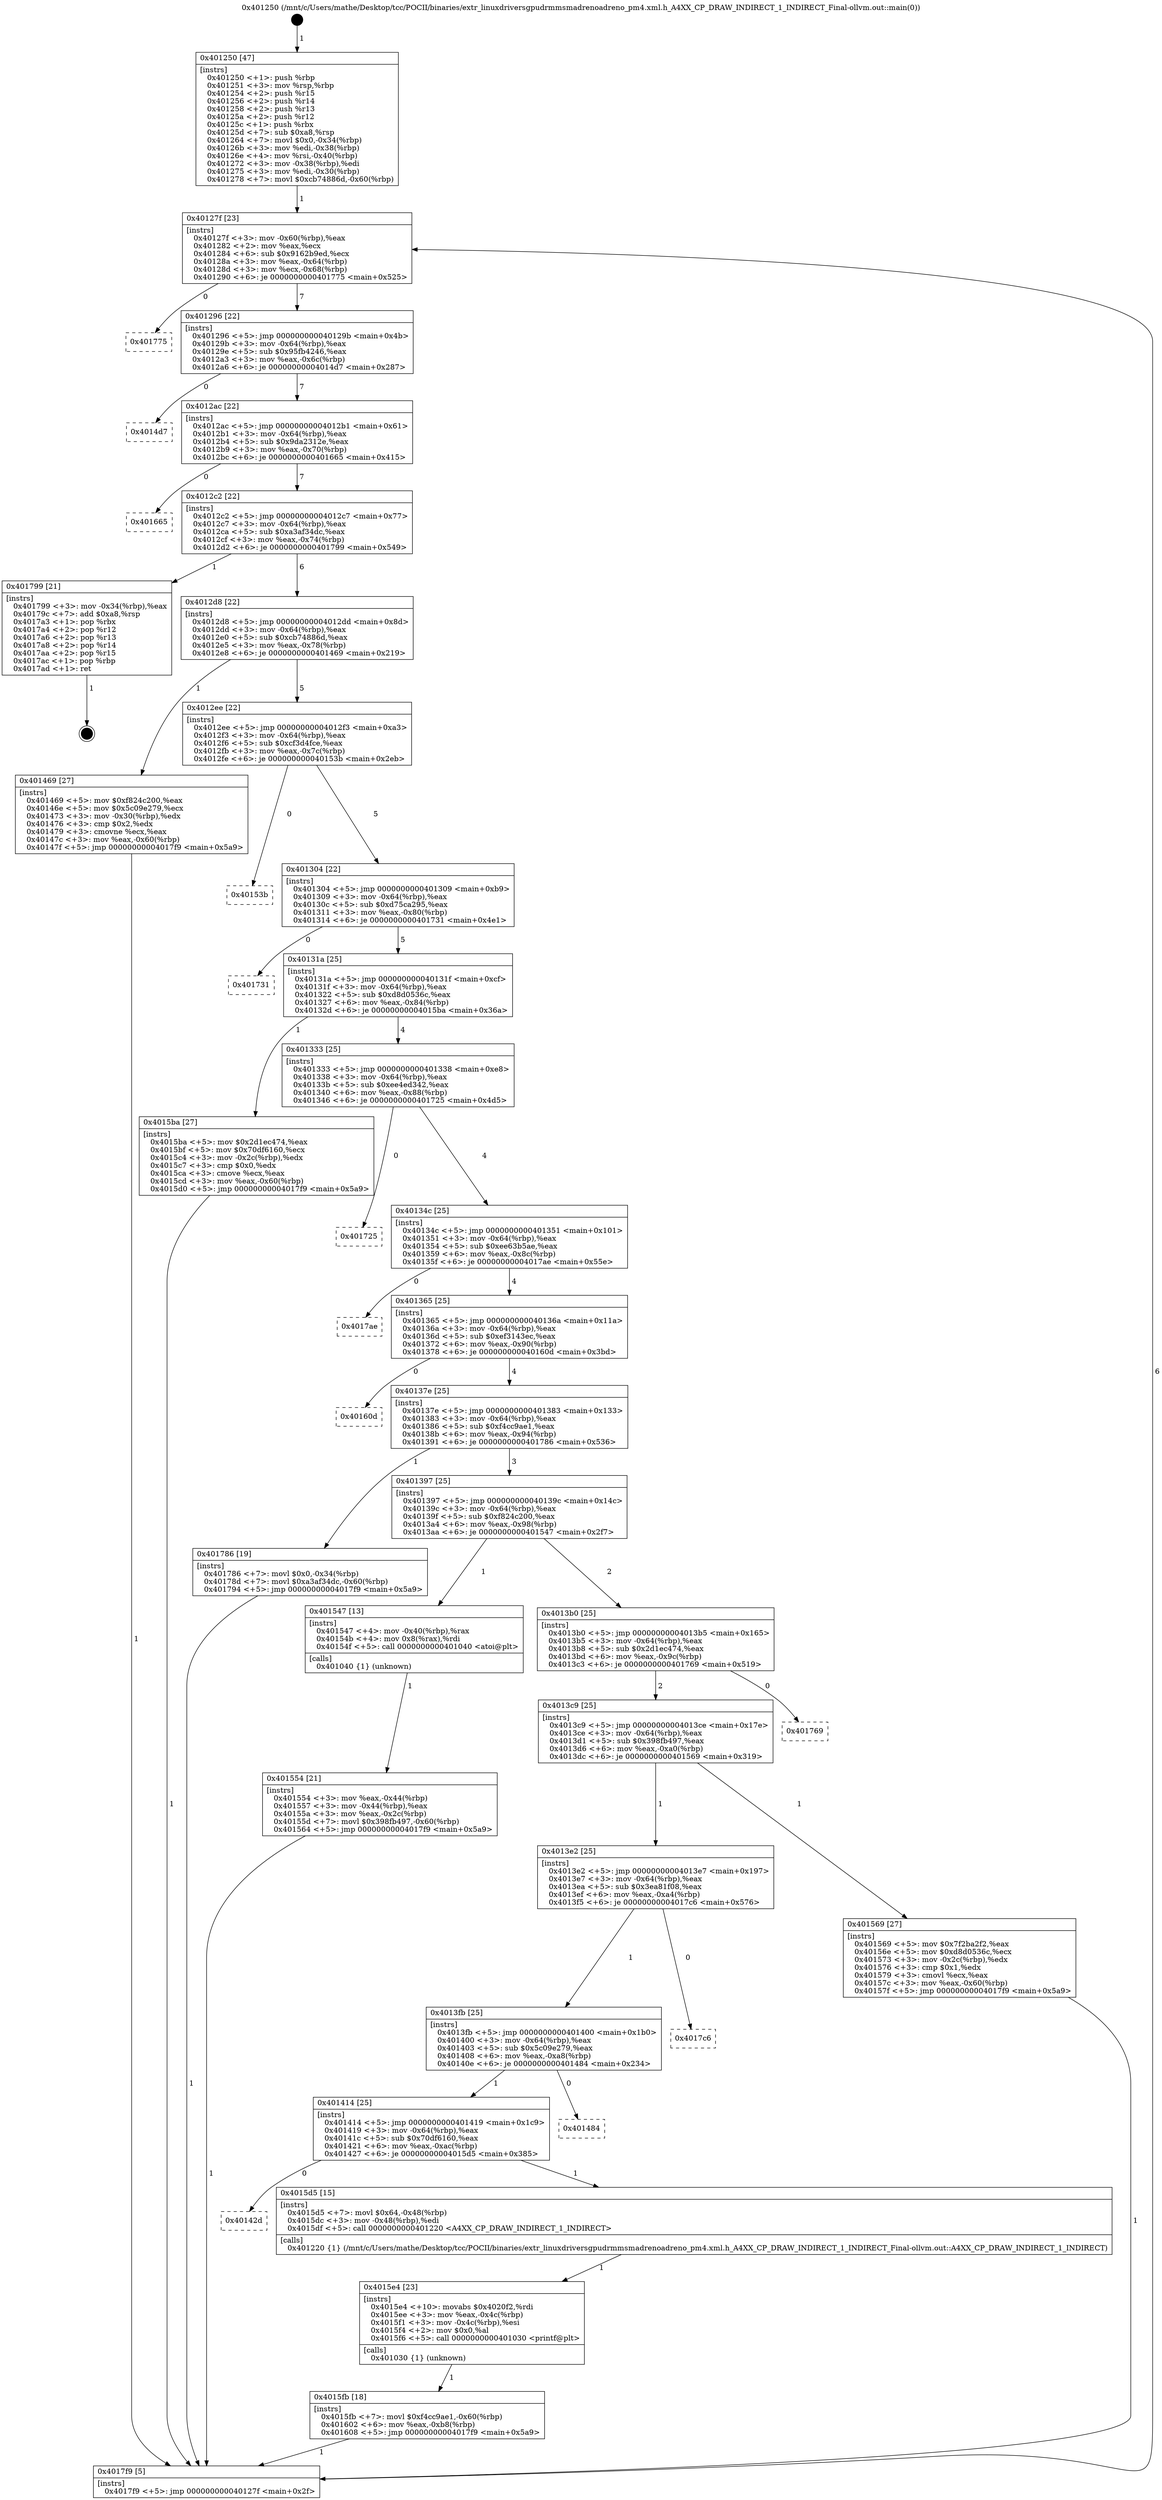 digraph "0x401250" {
  label = "0x401250 (/mnt/c/Users/mathe/Desktop/tcc/POCII/binaries/extr_linuxdriversgpudrmmsmadrenoadreno_pm4.xml.h_A4XX_CP_DRAW_INDIRECT_1_INDIRECT_Final-ollvm.out::main(0))"
  labelloc = "t"
  node[shape=record]

  Entry [label="",width=0.3,height=0.3,shape=circle,fillcolor=black,style=filled]
  "0x40127f" [label="{
     0x40127f [23]\l
     | [instrs]\l
     &nbsp;&nbsp;0x40127f \<+3\>: mov -0x60(%rbp),%eax\l
     &nbsp;&nbsp;0x401282 \<+2\>: mov %eax,%ecx\l
     &nbsp;&nbsp;0x401284 \<+6\>: sub $0x9162b9ed,%ecx\l
     &nbsp;&nbsp;0x40128a \<+3\>: mov %eax,-0x64(%rbp)\l
     &nbsp;&nbsp;0x40128d \<+3\>: mov %ecx,-0x68(%rbp)\l
     &nbsp;&nbsp;0x401290 \<+6\>: je 0000000000401775 \<main+0x525\>\l
  }"]
  "0x401775" [label="{
     0x401775\l
  }", style=dashed]
  "0x401296" [label="{
     0x401296 [22]\l
     | [instrs]\l
     &nbsp;&nbsp;0x401296 \<+5\>: jmp 000000000040129b \<main+0x4b\>\l
     &nbsp;&nbsp;0x40129b \<+3\>: mov -0x64(%rbp),%eax\l
     &nbsp;&nbsp;0x40129e \<+5\>: sub $0x95fb4246,%eax\l
     &nbsp;&nbsp;0x4012a3 \<+3\>: mov %eax,-0x6c(%rbp)\l
     &nbsp;&nbsp;0x4012a6 \<+6\>: je 00000000004014d7 \<main+0x287\>\l
  }"]
  Exit [label="",width=0.3,height=0.3,shape=circle,fillcolor=black,style=filled,peripheries=2]
  "0x4014d7" [label="{
     0x4014d7\l
  }", style=dashed]
  "0x4012ac" [label="{
     0x4012ac [22]\l
     | [instrs]\l
     &nbsp;&nbsp;0x4012ac \<+5\>: jmp 00000000004012b1 \<main+0x61\>\l
     &nbsp;&nbsp;0x4012b1 \<+3\>: mov -0x64(%rbp),%eax\l
     &nbsp;&nbsp;0x4012b4 \<+5\>: sub $0x9da2312e,%eax\l
     &nbsp;&nbsp;0x4012b9 \<+3\>: mov %eax,-0x70(%rbp)\l
     &nbsp;&nbsp;0x4012bc \<+6\>: je 0000000000401665 \<main+0x415\>\l
  }"]
  "0x4015fb" [label="{
     0x4015fb [18]\l
     | [instrs]\l
     &nbsp;&nbsp;0x4015fb \<+7\>: movl $0xf4cc9ae1,-0x60(%rbp)\l
     &nbsp;&nbsp;0x401602 \<+6\>: mov %eax,-0xb8(%rbp)\l
     &nbsp;&nbsp;0x401608 \<+5\>: jmp 00000000004017f9 \<main+0x5a9\>\l
  }"]
  "0x401665" [label="{
     0x401665\l
  }", style=dashed]
  "0x4012c2" [label="{
     0x4012c2 [22]\l
     | [instrs]\l
     &nbsp;&nbsp;0x4012c2 \<+5\>: jmp 00000000004012c7 \<main+0x77\>\l
     &nbsp;&nbsp;0x4012c7 \<+3\>: mov -0x64(%rbp),%eax\l
     &nbsp;&nbsp;0x4012ca \<+5\>: sub $0xa3af34dc,%eax\l
     &nbsp;&nbsp;0x4012cf \<+3\>: mov %eax,-0x74(%rbp)\l
     &nbsp;&nbsp;0x4012d2 \<+6\>: je 0000000000401799 \<main+0x549\>\l
  }"]
  "0x4015e4" [label="{
     0x4015e4 [23]\l
     | [instrs]\l
     &nbsp;&nbsp;0x4015e4 \<+10\>: movabs $0x4020f2,%rdi\l
     &nbsp;&nbsp;0x4015ee \<+3\>: mov %eax,-0x4c(%rbp)\l
     &nbsp;&nbsp;0x4015f1 \<+3\>: mov -0x4c(%rbp),%esi\l
     &nbsp;&nbsp;0x4015f4 \<+2\>: mov $0x0,%al\l
     &nbsp;&nbsp;0x4015f6 \<+5\>: call 0000000000401030 \<printf@plt\>\l
     | [calls]\l
     &nbsp;&nbsp;0x401030 \{1\} (unknown)\l
  }"]
  "0x401799" [label="{
     0x401799 [21]\l
     | [instrs]\l
     &nbsp;&nbsp;0x401799 \<+3\>: mov -0x34(%rbp),%eax\l
     &nbsp;&nbsp;0x40179c \<+7\>: add $0xa8,%rsp\l
     &nbsp;&nbsp;0x4017a3 \<+1\>: pop %rbx\l
     &nbsp;&nbsp;0x4017a4 \<+2\>: pop %r12\l
     &nbsp;&nbsp;0x4017a6 \<+2\>: pop %r13\l
     &nbsp;&nbsp;0x4017a8 \<+2\>: pop %r14\l
     &nbsp;&nbsp;0x4017aa \<+2\>: pop %r15\l
     &nbsp;&nbsp;0x4017ac \<+1\>: pop %rbp\l
     &nbsp;&nbsp;0x4017ad \<+1\>: ret\l
  }"]
  "0x4012d8" [label="{
     0x4012d8 [22]\l
     | [instrs]\l
     &nbsp;&nbsp;0x4012d8 \<+5\>: jmp 00000000004012dd \<main+0x8d\>\l
     &nbsp;&nbsp;0x4012dd \<+3\>: mov -0x64(%rbp),%eax\l
     &nbsp;&nbsp;0x4012e0 \<+5\>: sub $0xcb74886d,%eax\l
     &nbsp;&nbsp;0x4012e5 \<+3\>: mov %eax,-0x78(%rbp)\l
     &nbsp;&nbsp;0x4012e8 \<+6\>: je 0000000000401469 \<main+0x219\>\l
  }"]
  "0x40142d" [label="{
     0x40142d\l
  }", style=dashed]
  "0x401469" [label="{
     0x401469 [27]\l
     | [instrs]\l
     &nbsp;&nbsp;0x401469 \<+5\>: mov $0xf824c200,%eax\l
     &nbsp;&nbsp;0x40146e \<+5\>: mov $0x5c09e279,%ecx\l
     &nbsp;&nbsp;0x401473 \<+3\>: mov -0x30(%rbp),%edx\l
     &nbsp;&nbsp;0x401476 \<+3\>: cmp $0x2,%edx\l
     &nbsp;&nbsp;0x401479 \<+3\>: cmovne %ecx,%eax\l
     &nbsp;&nbsp;0x40147c \<+3\>: mov %eax,-0x60(%rbp)\l
     &nbsp;&nbsp;0x40147f \<+5\>: jmp 00000000004017f9 \<main+0x5a9\>\l
  }"]
  "0x4012ee" [label="{
     0x4012ee [22]\l
     | [instrs]\l
     &nbsp;&nbsp;0x4012ee \<+5\>: jmp 00000000004012f3 \<main+0xa3\>\l
     &nbsp;&nbsp;0x4012f3 \<+3\>: mov -0x64(%rbp),%eax\l
     &nbsp;&nbsp;0x4012f6 \<+5\>: sub $0xcf3d4fce,%eax\l
     &nbsp;&nbsp;0x4012fb \<+3\>: mov %eax,-0x7c(%rbp)\l
     &nbsp;&nbsp;0x4012fe \<+6\>: je 000000000040153b \<main+0x2eb\>\l
  }"]
  "0x4017f9" [label="{
     0x4017f9 [5]\l
     | [instrs]\l
     &nbsp;&nbsp;0x4017f9 \<+5\>: jmp 000000000040127f \<main+0x2f\>\l
  }"]
  "0x401250" [label="{
     0x401250 [47]\l
     | [instrs]\l
     &nbsp;&nbsp;0x401250 \<+1\>: push %rbp\l
     &nbsp;&nbsp;0x401251 \<+3\>: mov %rsp,%rbp\l
     &nbsp;&nbsp;0x401254 \<+2\>: push %r15\l
     &nbsp;&nbsp;0x401256 \<+2\>: push %r14\l
     &nbsp;&nbsp;0x401258 \<+2\>: push %r13\l
     &nbsp;&nbsp;0x40125a \<+2\>: push %r12\l
     &nbsp;&nbsp;0x40125c \<+1\>: push %rbx\l
     &nbsp;&nbsp;0x40125d \<+7\>: sub $0xa8,%rsp\l
     &nbsp;&nbsp;0x401264 \<+7\>: movl $0x0,-0x34(%rbp)\l
     &nbsp;&nbsp;0x40126b \<+3\>: mov %edi,-0x38(%rbp)\l
     &nbsp;&nbsp;0x40126e \<+4\>: mov %rsi,-0x40(%rbp)\l
     &nbsp;&nbsp;0x401272 \<+3\>: mov -0x38(%rbp),%edi\l
     &nbsp;&nbsp;0x401275 \<+3\>: mov %edi,-0x30(%rbp)\l
     &nbsp;&nbsp;0x401278 \<+7\>: movl $0xcb74886d,-0x60(%rbp)\l
  }"]
  "0x4015d5" [label="{
     0x4015d5 [15]\l
     | [instrs]\l
     &nbsp;&nbsp;0x4015d5 \<+7\>: movl $0x64,-0x48(%rbp)\l
     &nbsp;&nbsp;0x4015dc \<+3\>: mov -0x48(%rbp),%edi\l
     &nbsp;&nbsp;0x4015df \<+5\>: call 0000000000401220 \<A4XX_CP_DRAW_INDIRECT_1_INDIRECT\>\l
     | [calls]\l
     &nbsp;&nbsp;0x401220 \{1\} (/mnt/c/Users/mathe/Desktop/tcc/POCII/binaries/extr_linuxdriversgpudrmmsmadrenoadreno_pm4.xml.h_A4XX_CP_DRAW_INDIRECT_1_INDIRECT_Final-ollvm.out::A4XX_CP_DRAW_INDIRECT_1_INDIRECT)\l
  }"]
  "0x40153b" [label="{
     0x40153b\l
  }", style=dashed]
  "0x401304" [label="{
     0x401304 [22]\l
     | [instrs]\l
     &nbsp;&nbsp;0x401304 \<+5\>: jmp 0000000000401309 \<main+0xb9\>\l
     &nbsp;&nbsp;0x401309 \<+3\>: mov -0x64(%rbp),%eax\l
     &nbsp;&nbsp;0x40130c \<+5\>: sub $0xd75ca295,%eax\l
     &nbsp;&nbsp;0x401311 \<+3\>: mov %eax,-0x80(%rbp)\l
     &nbsp;&nbsp;0x401314 \<+6\>: je 0000000000401731 \<main+0x4e1\>\l
  }"]
  "0x401414" [label="{
     0x401414 [25]\l
     | [instrs]\l
     &nbsp;&nbsp;0x401414 \<+5\>: jmp 0000000000401419 \<main+0x1c9\>\l
     &nbsp;&nbsp;0x401419 \<+3\>: mov -0x64(%rbp),%eax\l
     &nbsp;&nbsp;0x40141c \<+5\>: sub $0x70df6160,%eax\l
     &nbsp;&nbsp;0x401421 \<+6\>: mov %eax,-0xac(%rbp)\l
     &nbsp;&nbsp;0x401427 \<+6\>: je 00000000004015d5 \<main+0x385\>\l
  }"]
  "0x401731" [label="{
     0x401731\l
  }", style=dashed]
  "0x40131a" [label="{
     0x40131a [25]\l
     | [instrs]\l
     &nbsp;&nbsp;0x40131a \<+5\>: jmp 000000000040131f \<main+0xcf\>\l
     &nbsp;&nbsp;0x40131f \<+3\>: mov -0x64(%rbp),%eax\l
     &nbsp;&nbsp;0x401322 \<+5\>: sub $0xd8d0536c,%eax\l
     &nbsp;&nbsp;0x401327 \<+6\>: mov %eax,-0x84(%rbp)\l
     &nbsp;&nbsp;0x40132d \<+6\>: je 00000000004015ba \<main+0x36a\>\l
  }"]
  "0x401484" [label="{
     0x401484\l
  }", style=dashed]
  "0x4015ba" [label="{
     0x4015ba [27]\l
     | [instrs]\l
     &nbsp;&nbsp;0x4015ba \<+5\>: mov $0x2d1ec474,%eax\l
     &nbsp;&nbsp;0x4015bf \<+5\>: mov $0x70df6160,%ecx\l
     &nbsp;&nbsp;0x4015c4 \<+3\>: mov -0x2c(%rbp),%edx\l
     &nbsp;&nbsp;0x4015c7 \<+3\>: cmp $0x0,%edx\l
     &nbsp;&nbsp;0x4015ca \<+3\>: cmove %ecx,%eax\l
     &nbsp;&nbsp;0x4015cd \<+3\>: mov %eax,-0x60(%rbp)\l
     &nbsp;&nbsp;0x4015d0 \<+5\>: jmp 00000000004017f9 \<main+0x5a9\>\l
  }"]
  "0x401333" [label="{
     0x401333 [25]\l
     | [instrs]\l
     &nbsp;&nbsp;0x401333 \<+5\>: jmp 0000000000401338 \<main+0xe8\>\l
     &nbsp;&nbsp;0x401338 \<+3\>: mov -0x64(%rbp),%eax\l
     &nbsp;&nbsp;0x40133b \<+5\>: sub $0xee4ed342,%eax\l
     &nbsp;&nbsp;0x401340 \<+6\>: mov %eax,-0x88(%rbp)\l
     &nbsp;&nbsp;0x401346 \<+6\>: je 0000000000401725 \<main+0x4d5\>\l
  }"]
  "0x4013fb" [label="{
     0x4013fb [25]\l
     | [instrs]\l
     &nbsp;&nbsp;0x4013fb \<+5\>: jmp 0000000000401400 \<main+0x1b0\>\l
     &nbsp;&nbsp;0x401400 \<+3\>: mov -0x64(%rbp),%eax\l
     &nbsp;&nbsp;0x401403 \<+5\>: sub $0x5c09e279,%eax\l
     &nbsp;&nbsp;0x401408 \<+6\>: mov %eax,-0xa8(%rbp)\l
     &nbsp;&nbsp;0x40140e \<+6\>: je 0000000000401484 \<main+0x234\>\l
  }"]
  "0x401725" [label="{
     0x401725\l
  }", style=dashed]
  "0x40134c" [label="{
     0x40134c [25]\l
     | [instrs]\l
     &nbsp;&nbsp;0x40134c \<+5\>: jmp 0000000000401351 \<main+0x101\>\l
     &nbsp;&nbsp;0x401351 \<+3\>: mov -0x64(%rbp),%eax\l
     &nbsp;&nbsp;0x401354 \<+5\>: sub $0xee63b5ae,%eax\l
     &nbsp;&nbsp;0x401359 \<+6\>: mov %eax,-0x8c(%rbp)\l
     &nbsp;&nbsp;0x40135f \<+6\>: je 00000000004017ae \<main+0x55e\>\l
  }"]
  "0x4017c6" [label="{
     0x4017c6\l
  }", style=dashed]
  "0x4017ae" [label="{
     0x4017ae\l
  }", style=dashed]
  "0x401365" [label="{
     0x401365 [25]\l
     | [instrs]\l
     &nbsp;&nbsp;0x401365 \<+5\>: jmp 000000000040136a \<main+0x11a\>\l
     &nbsp;&nbsp;0x40136a \<+3\>: mov -0x64(%rbp),%eax\l
     &nbsp;&nbsp;0x40136d \<+5\>: sub $0xef3143ec,%eax\l
     &nbsp;&nbsp;0x401372 \<+6\>: mov %eax,-0x90(%rbp)\l
     &nbsp;&nbsp;0x401378 \<+6\>: je 000000000040160d \<main+0x3bd\>\l
  }"]
  "0x4013e2" [label="{
     0x4013e2 [25]\l
     | [instrs]\l
     &nbsp;&nbsp;0x4013e2 \<+5\>: jmp 00000000004013e7 \<main+0x197\>\l
     &nbsp;&nbsp;0x4013e7 \<+3\>: mov -0x64(%rbp),%eax\l
     &nbsp;&nbsp;0x4013ea \<+5\>: sub $0x3ea81f08,%eax\l
     &nbsp;&nbsp;0x4013ef \<+6\>: mov %eax,-0xa4(%rbp)\l
     &nbsp;&nbsp;0x4013f5 \<+6\>: je 00000000004017c6 \<main+0x576\>\l
  }"]
  "0x40160d" [label="{
     0x40160d\l
  }", style=dashed]
  "0x40137e" [label="{
     0x40137e [25]\l
     | [instrs]\l
     &nbsp;&nbsp;0x40137e \<+5\>: jmp 0000000000401383 \<main+0x133\>\l
     &nbsp;&nbsp;0x401383 \<+3\>: mov -0x64(%rbp),%eax\l
     &nbsp;&nbsp;0x401386 \<+5\>: sub $0xf4cc9ae1,%eax\l
     &nbsp;&nbsp;0x40138b \<+6\>: mov %eax,-0x94(%rbp)\l
     &nbsp;&nbsp;0x401391 \<+6\>: je 0000000000401786 \<main+0x536\>\l
  }"]
  "0x401569" [label="{
     0x401569 [27]\l
     | [instrs]\l
     &nbsp;&nbsp;0x401569 \<+5\>: mov $0x7f2ba2f2,%eax\l
     &nbsp;&nbsp;0x40156e \<+5\>: mov $0xd8d0536c,%ecx\l
     &nbsp;&nbsp;0x401573 \<+3\>: mov -0x2c(%rbp),%edx\l
     &nbsp;&nbsp;0x401576 \<+3\>: cmp $0x1,%edx\l
     &nbsp;&nbsp;0x401579 \<+3\>: cmovl %ecx,%eax\l
     &nbsp;&nbsp;0x40157c \<+3\>: mov %eax,-0x60(%rbp)\l
     &nbsp;&nbsp;0x40157f \<+5\>: jmp 00000000004017f9 \<main+0x5a9\>\l
  }"]
  "0x401786" [label="{
     0x401786 [19]\l
     | [instrs]\l
     &nbsp;&nbsp;0x401786 \<+7\>: movl $0x0,-0x34(%rbp)\l
     &nbsp;&nbsp;0x40178d \<+7\>: movl $0xa3af34dc,-0x60(%rbp)\l
     &nbsp;&nbsp;0x401794 \<+5\>: jmp 00000000004017f9 \<main+0x5a9\>\l
  }"]
  "0x401397" [label="{
     0x401397 [25]\l
     | [instrs]\l
     &nbsp;&nbsp;0x401397 \<+5\>: jmp 000000000040139c \<main+0x14c\>\l
     &nbsp;&nbsp;0x40139c \<+3\>: mov -0x64(%rbp),%eax\l
     &nbsp;&nbsp;0x40139f \<+5\>: sub $0xf824c200,%eax\l
     &nbsp;&nbsp;0x4013a4 \<+6\>: mov %eax,-0x98(%rbp)\l
     &nbsp;&nbsp;0x4013aa \<+6\>: je 0000000000401547 \<main+0x2f7\>\l
  }"]
  "0x4013c9" [label="{
     0x4013c9 [25]\l
     | [instrs]\l
     &nbsp;&nbsp;0x4013c9 \<+5\>: jmp 00000000004013ce \<main+0x17e\>\l
     &nbsp;&nbsp;0x4013ce \<+3\>: mov -0x64(%rbp),%eax\l
     &nbsp;&nbsp;0x4013d1 \<+5\>: sub $0x398fb497,%eax\l
     &nbsp;&nbsp;0x4013d6 \<+6\>: mov %eax,-0xa0(%rbp)\l
     &nbsp;&nbsp;0x4013dc \<+6\>: je 0000000000401569 \<main+0x319\>\l
  }"]
  "0x401547" [label="{
     0x401547 [13]\l
     | [instrs]\l
     &nbsp;&nbsp;0x401547 \<+4\>: mov -0x40(%rbp),%rax\l
     &nbsp;&nbsp;0x40154b \<+4\>: mov 0x8(%rax),%rdi\l
     &nbsp;&nbsp;0x40154f \<+5\>: call 0000000000401040 \<atoi@plt\>\l
     | [calls]\l
     &nbsp;&nbsp;0x401040 \{1\} (unknown)\l
  }"]
  "0x4013b0" [label="{
     0x4013b0 [25]\l
     | [instrs]\l
     &nbsp;&nbsp;0x4013b0 \<+5\>: jmp 00000000004013b5 \<main+0x165\>\l
     &nbsp;&nbsp;0x4013b5 \<+3\>: mov -0x64(%rbp),%eax\l
     &nbsp;&nbsp;0x4013b8 \<+5\>: sub $0x2d1ec474,%eax\l
     &nbsp;&nbsp;0x4013bd \<+6\>: mov %eax,-0x9c(%rbp)\l
     &nbsp;&nbsp;0x4013c3 \<+6\>: je 0000000000401769 \<main+0x519\>\l
  }"]
  "0x401554" [label="{
     0x401554 [21]\l
     | [instrs]\l
     &nbsp;&nbsp;0x401554 \<+3\>: mov %eax,-0x44(%rbp)\l
     &nbsp;&nbsp;0x401557 \<+3\>: mov -0x44(%rbp),%eax\l
     &nbsp;&nbsp;0x40155a \<+3\>: mov %eax,-0x2c(%rbp)\l
     &nbsp;&nbsp;0x40155d \<+7\>: movl $0x398fb497,-0x60(%rbp)\l
     &nbsp;&nbsp;0x401564 \<+5\>: jmp 00000000004017f9 \<main+0x5a9\>\l
  }"]
  "0x401769" [label="{
     0x401769\l
  }", style=dashed]
  Entry -> "0x401250" [label=" 1"]
  "0x40127f" -> "0x401775" [label=" 0"]
  "0x40127f" -> "0x401296" [label=" 7"]
  "0x401799" -> Exit [label=" 1"]
  "0x401296" -> "0x4014d7" [label=" 0"]
  "0x401296" -> "0x4012ac" [label=" 7"]
  "0x401786" -> "0x4017f9" [label=" 1"]
  "0x4012ac" -> "0x401665" [label=" 0"]
  "0x4012ac" -> "0x4012c2" [label=" 7"]
  "0x4015fb" -> "0x4017f9" [label=" 1"]
  "0x4012c2" -> "0x401799" [label=" 1"]
  "0x4012c2" -> "0x4012d8" [label=" 6"]
  "0x4015e4" -> "0x4015fb" [label=" 1"]
  "0x4012d8" -> "0x401469" [label=" 1"]
  "0x4012d8" -> "0x4012ee" [label=" 5"]
  "0x401469" -> "0x4017f9" [label=" 1"]
  "0x401250" -> "0x40127f" [label=" 1"]
  "0x4017f9" -> "0x40127f" [label=" 6"]
  "0x4015d5" -> "0x4015e4" [label=" 1"]
  "0x4012ee" -> "0x40153b" [label=" 0"]
  "0x4012ee" -> "0x401304" [label=" 5"]
  "0x401414" -> "0x40142d" [label=" 0"]
  "0x401304" -> "0x401731" [label=" 0"]
  "0x401304" -> "0x40131a" [label=" 5"]
  "0x401414" -> "0x4015d5" [label=" 1"]
  "0x40131a" -> "0x4015ba" [label=" 1"]
  "0x40131a" -> "0x401333" [label=" 4"]
  "0x4013fb" -> "0x401414" [label=" 1"]
  "0x401333" -> "0x401725" [label=" 0"]
  "0x401333" -> "0x40134c" [label=" 4"]
  "0x4013fb" -> "0x401484" [label=" 0"]
  "0x40134c" -> "0x4017ae" [label=" 0"]
  "0x40134c" -> "0x401365" [label=" 4"]
  "0x4013e2" -> "0x4013fb" [label=" 1"]
  "0x401365" -> "0x40160d" [label=" 0"]
  "0x401365" -> "0x40137e" [label=" 4"]
  "0x4013e2" -> "0x4017c6" [label=" 0"]
  "0x40137e" -> "0x401786" [label=" 1"]
  "0x40137e" -> "0x401397" [label=" 3"]
  "0x4015ba" -> "0x4017f9" [label=" 1"]
  "0x401397" -> "0x401547" [label=" 1"]
  "0x401397" -> "0x4013b0" [label=" 2"]
  "0x401547" -> "0x401554" [label=" 1"]
  "0x401554" -> "0x4017f9" [label=" 1"]
  "0x4013c9" -> "0x4013e2" [label=" 1"]
  "0x4013b0" -> "0x401769" [label=" 0"]
  "0x4013b0" -> "0x4013c9" [label=" 2"]
  "0x401569" -> "0x4017f9" [label=" 1"]
  "0x4013c9" -> "0x401569" [label=" 1"]
}
